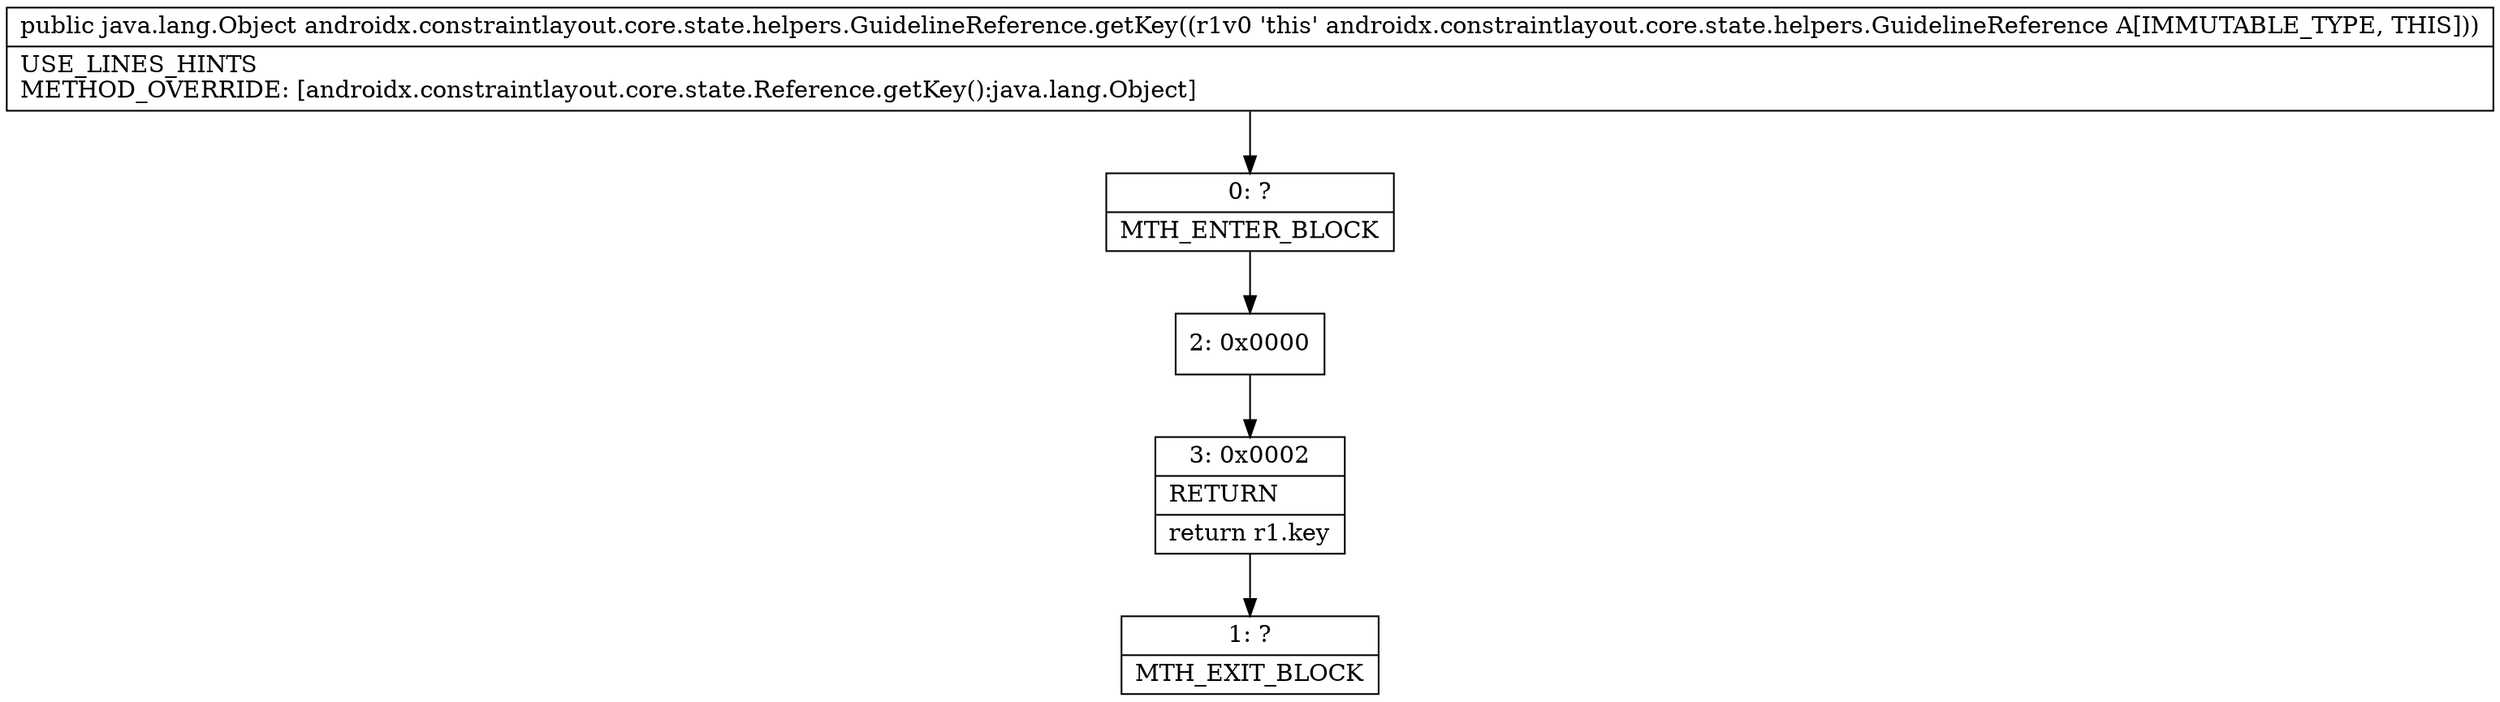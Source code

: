 digraph "CFG forandroidx.constraintlayout.core.state.helpers.GuidelineReference.getKey()Ljava\/lang\/Object;" {
Node_0 [shape=record,label="{0\:\ ?|MTH_ENTER_BLOCK\l}"];
Node_2 [shape=record,label="{2\:\ 0x0000}"];
Node_3 [shape=record,label="{3\:\ 0x0002|RETURN\l|return r1.key\l}"];
Node_1 [shape=record,label="{1\:\ ?|MTH_EXIT_BLOCK\l}"];
MethodNode[shape=record,label="{public java.lang.Object androidx.constraintlayout.core.state.helpers.GuidelineReference.getKey((r1v0 'this' androidx.constraintlayout.core.state.helpers.GuidelineReference A[IMMUTABLE_TYPE, THIS]))  | USE_LINES_HINTS\lMETHOD_OVERRIDE: [androidx.constraintlayout.core.state.Reference.getKey():java.lang.Object]\l}"];
MethodNode -> Node_0;Node_0 -> Node_2;
Node_2 -> Node_3;
Node_3 -> Node_1;
}

